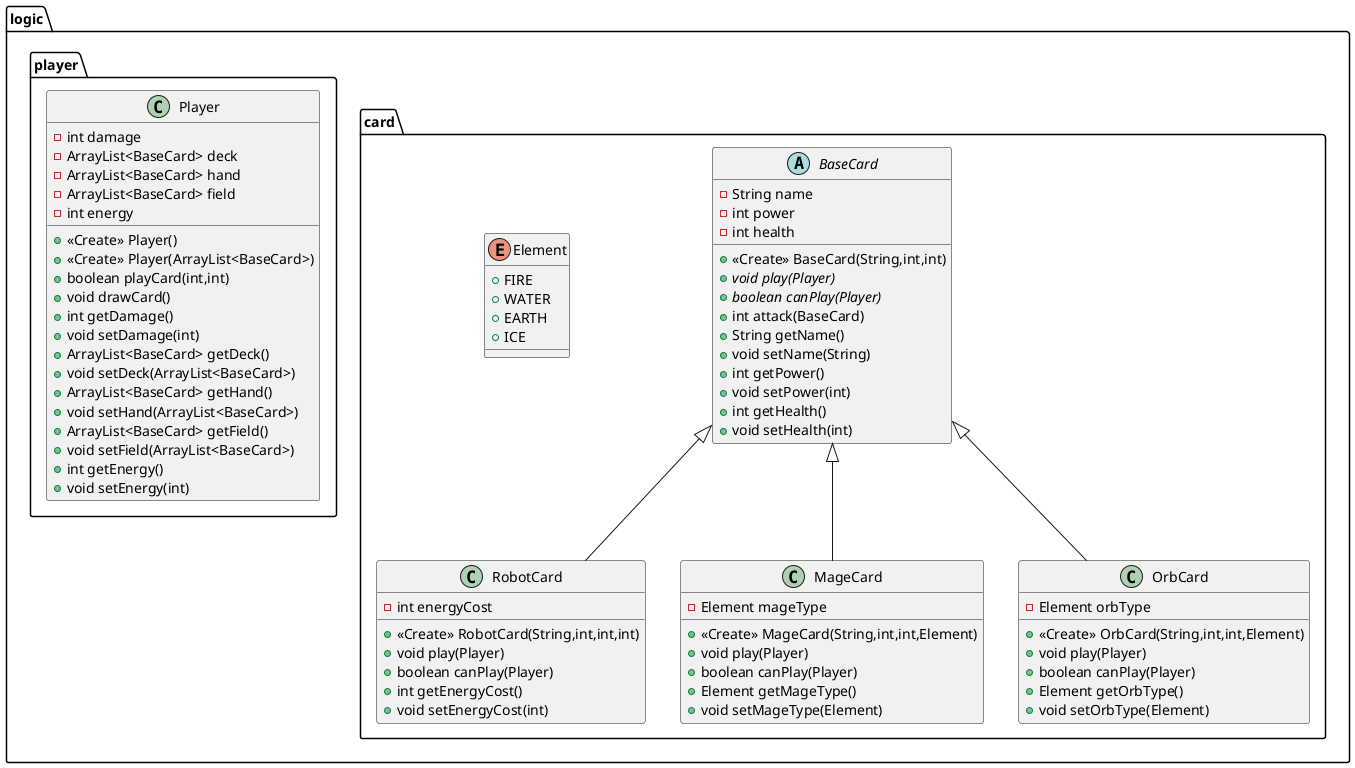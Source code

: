@startuml
class logic.card.RobotCard {
- int energyCost
+ <<Create>> RobotCard(String,int,int,int)
+ void play(Player)
+ boolean canPlay(Player)
+ int getEnergyCost()
+ void setEnergyCost(int)
}
abstract class logic.card.BaseCard {
- String name
- int power
- int health
+ <<Create>> BaseCard(String,int,int)
+ {abstract}void play(Player)
+ {abstract}boolean canPlay(Player)
+ int attack(BaseCard)
+ String getName()
+ void setName(String)
+ int getPower()
+ void setPower(int)
+ int getHealth()
+ void setHealth(int)
}
class logic.card.MageCard {
- Element mageType
+ <<Create>> MageCard(String,int,int,Element)
+ void play(Player)
+ boolean canPlay(Player)
+ Element getMageType()
+ void setMageType(Element)
}
class logic.card.OrbCard {
- Element orbType
+ <<Create>> OrbCard(String,int,int,Element)
+ void play(Player)
+ boolean canPlay(Player)
+ Element getOrbType()
+ void setOrbType(Element)
}
class logic.player.Player {
- int damage
- ArrayList<BaseCard> deck
- ArrayList<BaseCard> hand
- ArrayList<BaseCard> field
- int energy
+ <<Create>> Player()
+ <<Create>> Player(ArrayList<BaseCard>)
+ boolean playCard(int,int)
+ void drawCard()
+ int getDamage()
+ void setDamage(int)
+ ArrayList<BaseCard> getDeck()
+ void setDeck(ArrayList<BaseCard>)
+ ArrayList<BaseCard> getHand()
+ void setHand(ArrayList<BaseCard>)
+ ArrayList<BaseCard> getField()
+ void setField(ArrayList<BaseCard>)
+ int getEnergy()
+ void setEnergy(int)
}
enum logic.card.Element {
+  FIRE
+  WATER
+  EARTH
+  ICE
}


logic.card.BaseCard <|-- logic.card.RobotCard
logic.card.BaseCard <|-- logic.card.MageCard
logic.card.BaseCard <|-- logic.card.OrbCard
@enduml